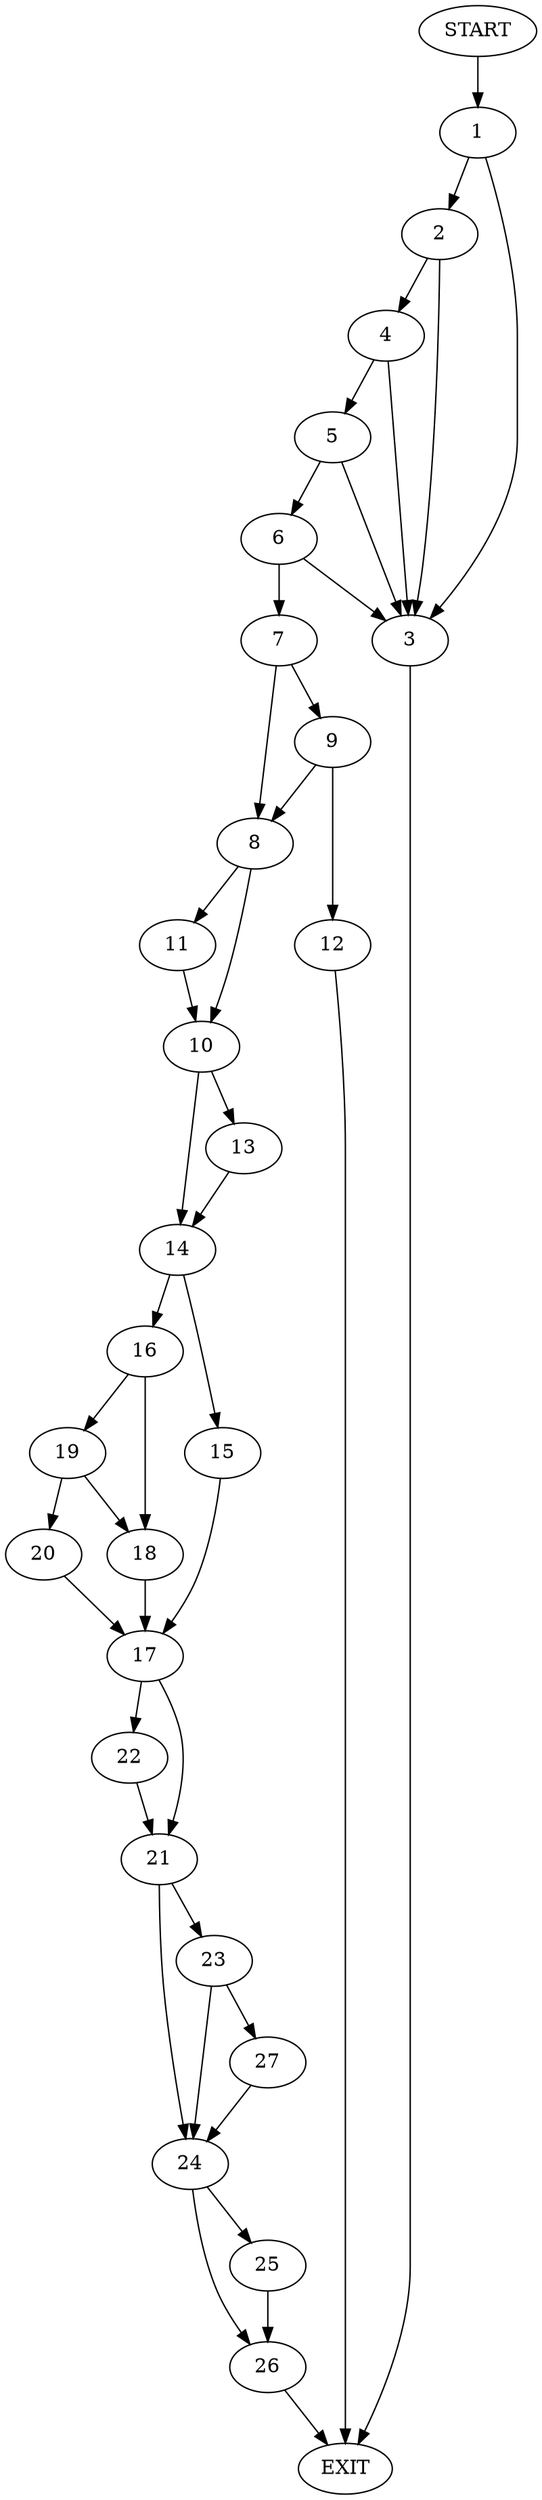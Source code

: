 digraph {
0 [label="START"]
28 [label="EXIT"]
0 -> 1
1 -> 2
1 -> 3
2 -> 4
2 -> 3
3 -> 28
4 -> 5
4 -> 3
5 -> 6
5 -> 3
6 -> 3
6 -> 7
7 -> 8
7 -> 9
8 -> 10
8 -> 11
9 -> 12
9 -> 8
12 -> 28
11 -> 10
10 -> 13
10 -> 14
14 -> 15
14 -> 16
13 -> 14
15 -> 17
16 -> 18
16 -> 19
19 -> 18
19 -> 20
18 -> 17
20 -> 17
17 -> 21
17 -> 22
21 -> 23
21 -> 24
22 -> 21
24 -> 25
24 -> 26
23 -> 24
23 -> 27
27 -> 24
25 -> 26
26 -> 28
}
